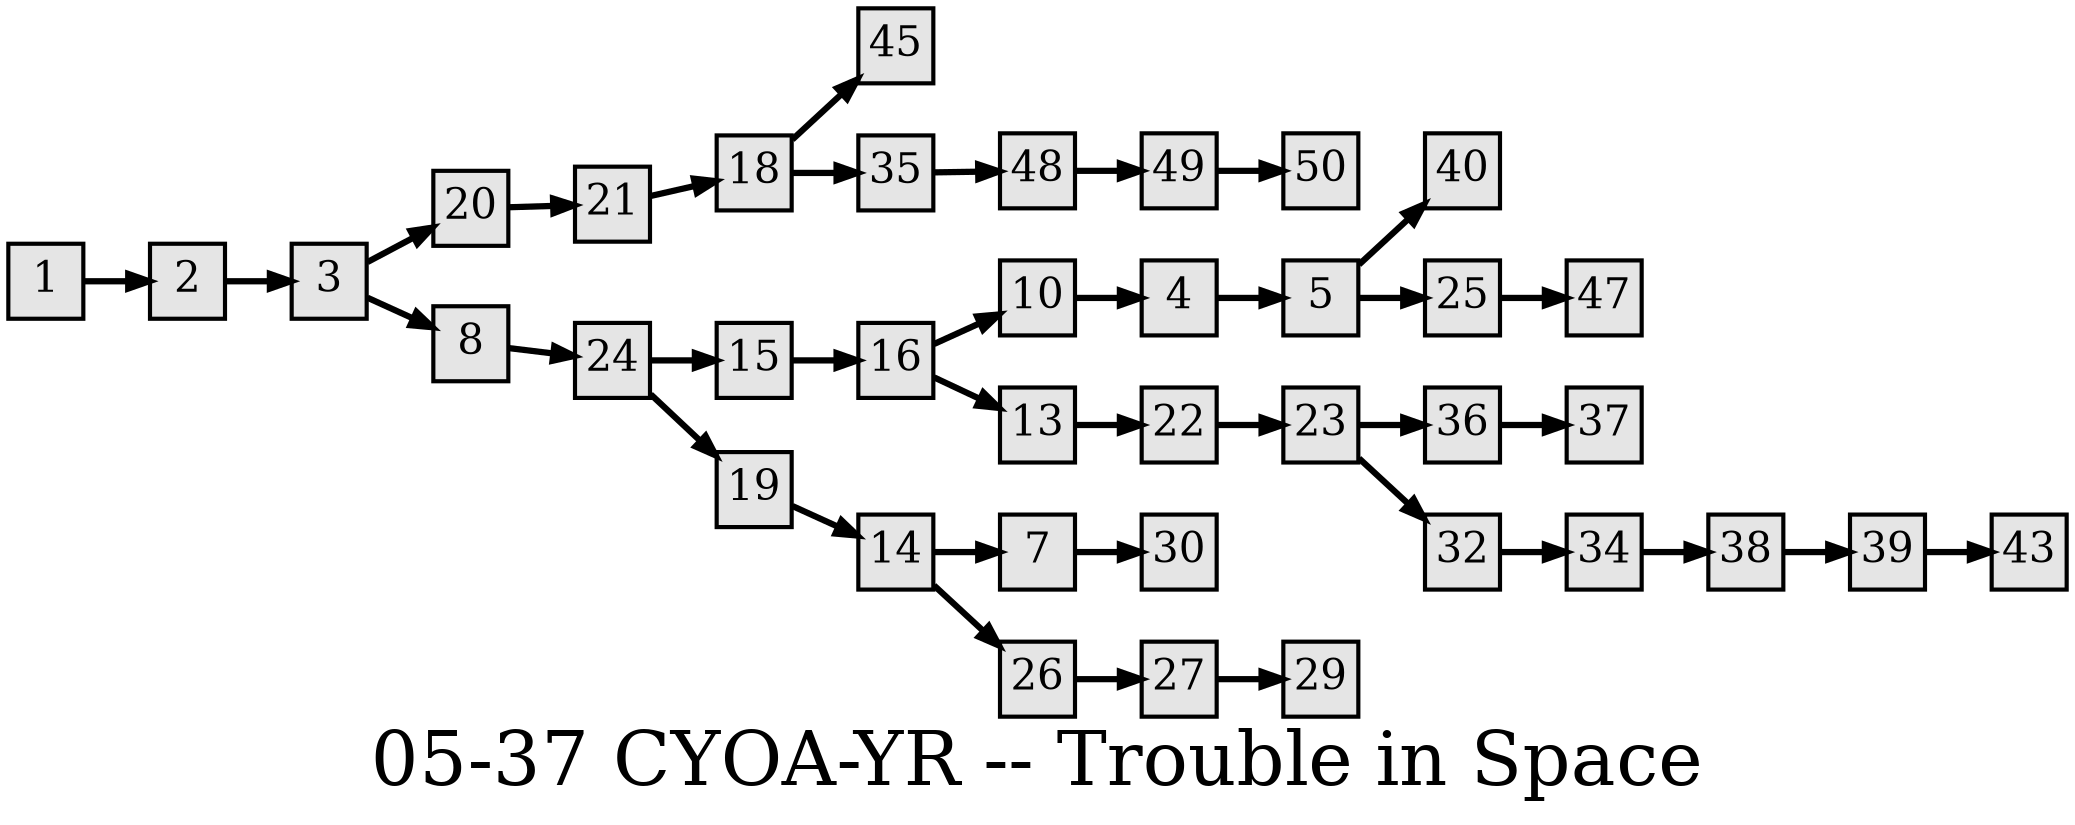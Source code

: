 digraph g{
  graph [ label="05-37 CYOA-YR -- Trouble in Space" rankdir=LR, ordering=out, fontsize=36, nodesep="0.35", ranksep="0.45"];
  node  [shape=rect, penwidth=2, fontsize=20, style=filled, fillcolor=grey90, margin="0,0", labelfloat=true, regular=true, fixedsize=true];
  edge  [labelfloat=true, penwidth=3, fontsize=12];

  1 -> 2;
  2 -> 3;
  3 -> 20;
  3 -> 8;
  4 -> 5;
  5 -> 40;
  5 -> 25;
  7 -> 30;
  8 -> 24;
  10 -> 4;
  13 -> 22;
  14 -> 7;
  14 -> 26;
  15 -> 16;
  16 -> 10;
  16 -> 13;
  18 -> 45;
  18 -> 35;
  19 -> 14;
  20 -> 21;
  21 -> 18;
  22 -> 23;
  23 -> 36;
  23 -> 32;
  24 -> 15;
  24 -> 19;
  25 -> 47;
  26 -> 27;
  27 -> 29;
  32 -> 34;
  34 -> 38;
  35 -> 48;
  36 -> 37;
  38 -> 39;
  39 -> 43;
  48 -> 49;
  49 -> 50;
}

